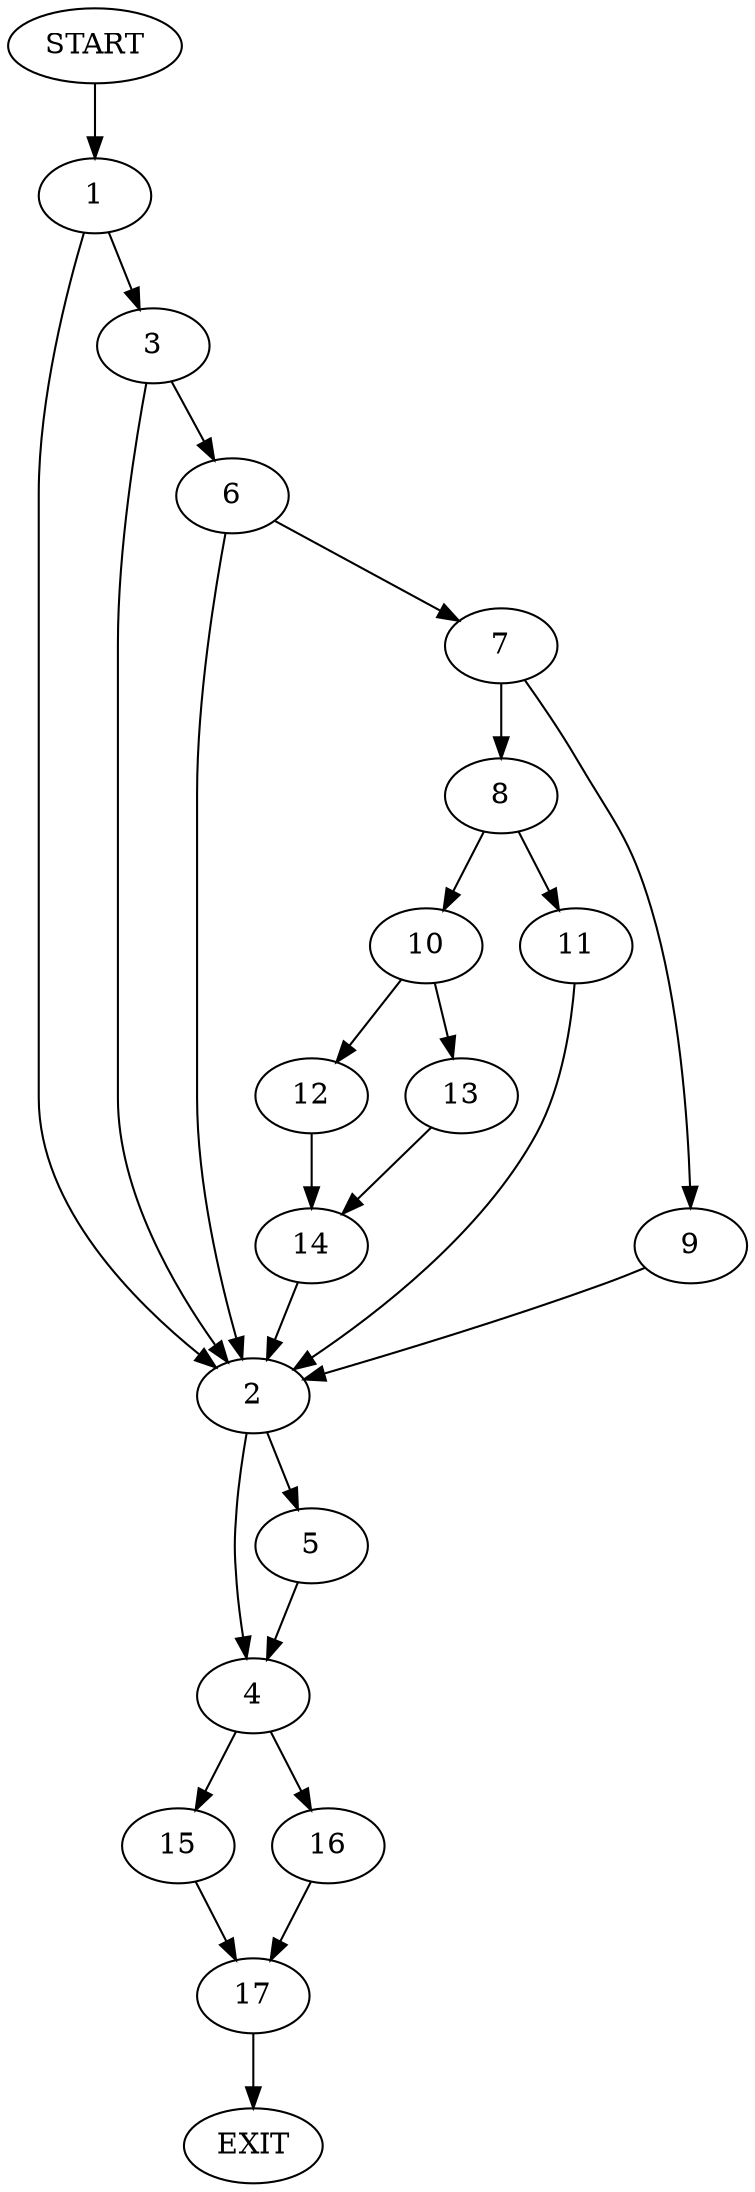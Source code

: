 digraph {
0 [label="START"]
18 [label="EXIT"]
0 -> 1
1 -> 2
1 -> 3
2 -> 4
2 -> 5
3 -> 2
3 -> 6
6 -> 2
6 -> 7
7 -> 8
7 -> 9
9 -> 2
8 -> 10
8 -> 11
10 -> 12
10 -> 13
11 -> 2
12 -> 14
13 -> 14
14 -> 2
4 -> 15
4 -> 16
5 -> 4
15 -> 17
16 -> 17
17 -> 18
}
